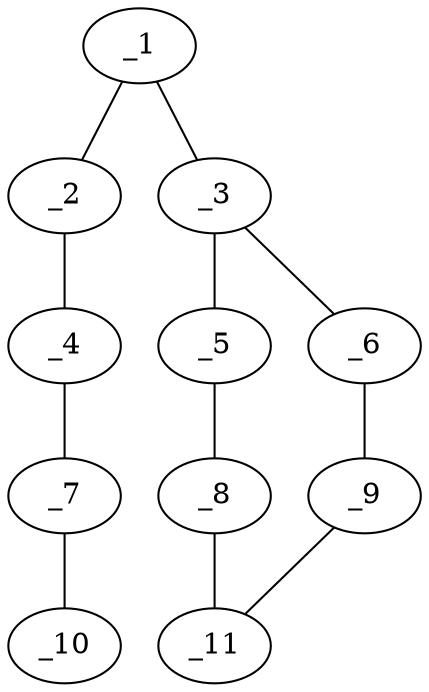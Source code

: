 graph molid122640 {
	_1	 [charge=0,
		chem=5,
		symbol="S  ",
		x="2.866",
		y=0];
	_2	 [charge=0,
		chem=1,
		symbol="C  ",
		x="3.7321",
		y="0.5"];
	_1 -- _2	 [valence=1];
	_3	 [charge=0,
		chem=1,
		symbol="C  ",
		x="2.866",
		y="-1"];
	_1 -- _3	 [valence=1];
	_4	 [charge=0,
		chem=1,
		symbol="C  ",
		x="3.7321",
		y="1.5"];
	_2 -- _4	 [valence=1];
	_5	 [charge=0,
		chem=4,
		symbol="N  ",
		x=2,
		y="-1.5"];
	_3 -- _5	 [valence=2];
	_6	 [charge=0,
		chem=5,
		symbol="S  ",
		x="3.7321",
		y="-1.5"];
	_3 -- _6	 [valence=1];
	_7	 [charge=0,
		chem=1,
		symbol="C  ",
		x="4.5981",
		y=2];
	_4 -- _7	 [valence=1];
	_8	 [charge=0,
		chem=1,
		symbol="C  ",
		x=2,
		y="-2.5"];
	_5 -- _8	 [valence=1];
	_9	 [charge=0,
		chem=1,
		symbol="C  ",
		x="3.7321",
		y="-2.5"];
	_6 -- _9	 [valence=1];
	_10	 [charge=0,
		chem=1,
		symbol="C  ",
		x="4.5981",
		y=3];
	_7 -- _10	 [valence=1];
	_11	 [charge=0,
		chem=1,
		symbol="C  ",
		x="2.866",
		y="-3"];
	_8 -- _11	 [valence=1];
	_9 -- _11	 [valence=1];
}
